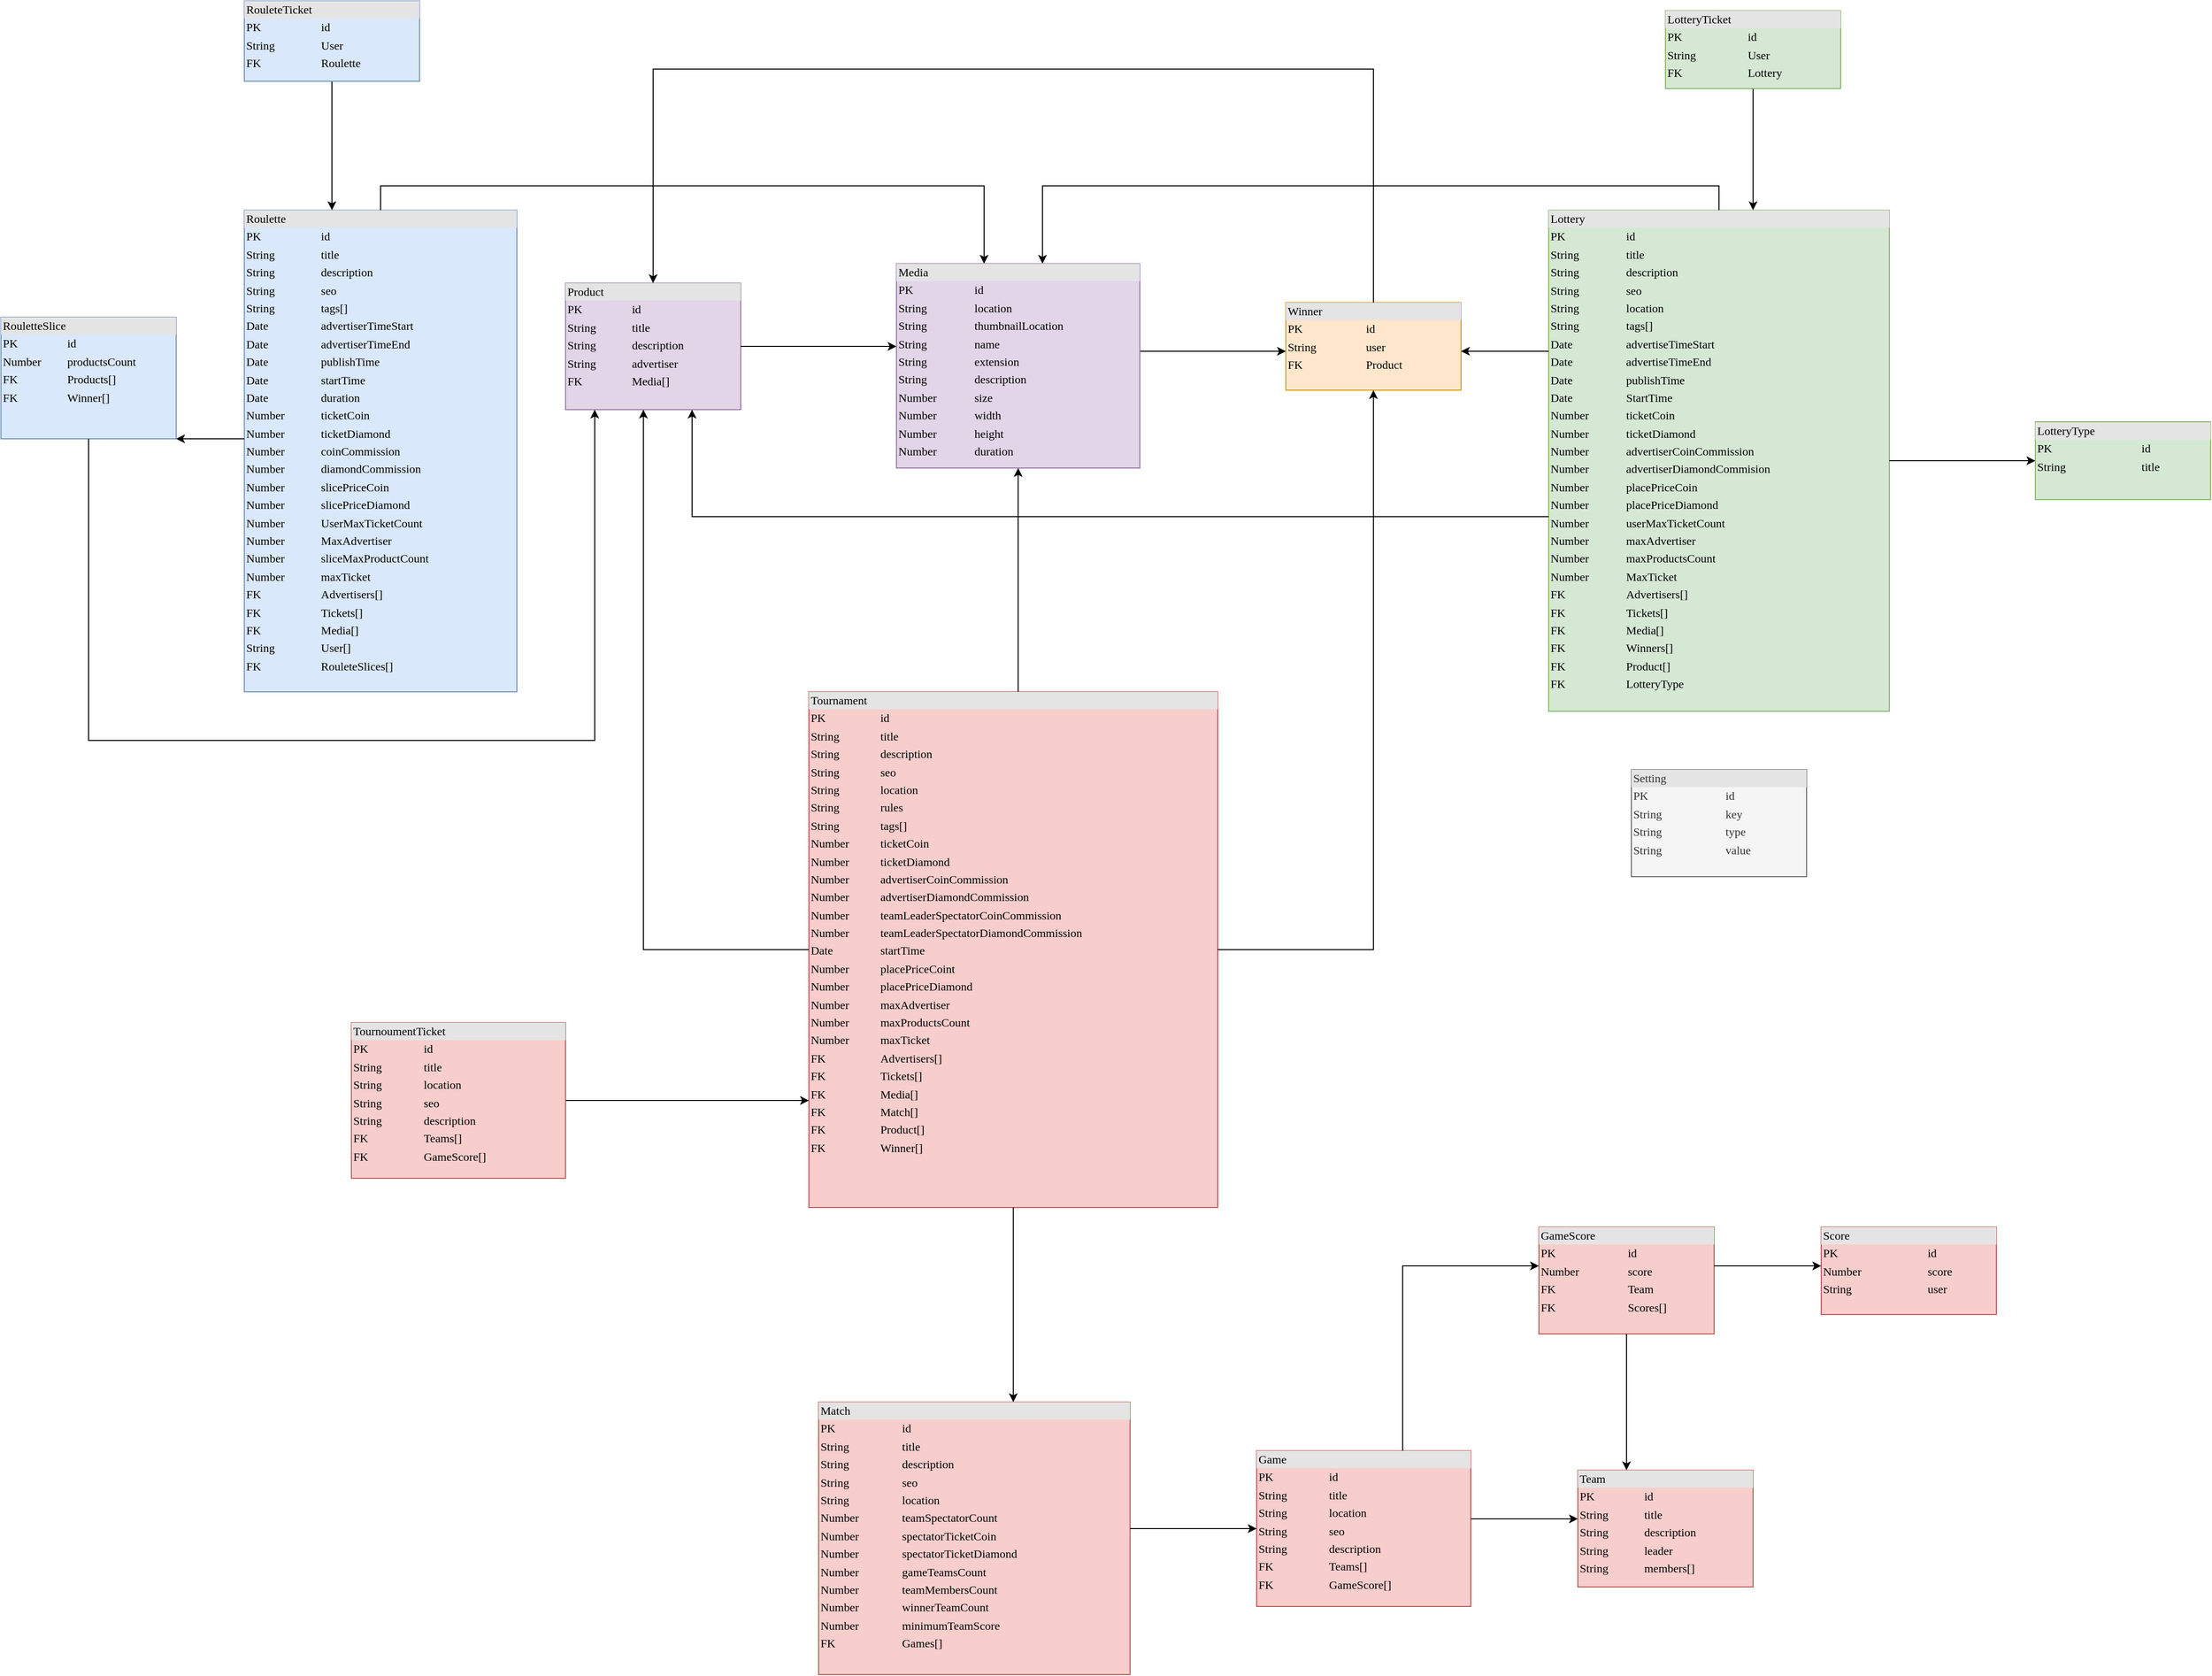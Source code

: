 <mxfile version="20.2.6" type="github">
  <diagram name="Page-1" id="2ca16b54-16f6-2749-3443-fa8db7711227">
    <mxGraphModel dx="2039" dy="2116" grid="1" gridSize="10" guides="1" tooltips="1" connect="1" arrows="1" fold="1" page="1" pageScale="1" pageWidth="1100" pageHeight="850" background="#ffffff" math="0" shadow="0">
      <root>
        <mxCell id="0" />
        <mxCell id="1" parent="0" />
        <mxCell id="2ed32ef02a7f4228-1" value="&lt;div style=&quot;box-sizing:border-box;width:100%;background:#e4e4e4;padding:2px;&quot;&gt;Roulette&lt;/div&gt;&lt;table style=&quot;width:100%;font-size:1em;&quot; cellpadding=&quot;2&quot; cellspacing=&quot;0&quot;&gt;&lt;tbody&gt;&lt;tr&gt;&lt;td&gt;PK&lt;/td&gt;&lt;td&gt;id&lt;/td&gt;&lt;/tr&gt;&lt;tr&gt;&lt;td&gt;String&lt;/td&gt;&lt;td&gt;title&lt;/td&gt;&lt;/tr&gt;&lt;tr&gt;&lt;td&gt;String&lt;/td&gt;&lt;td&gt;description&lt;/td&gt;&lt;/tr&gt;&lt;tr&gt;&lt;td&gt;String&lt;/td&gt;&lt;td&gt;seo&lt;/td&gt;&lt;/tr&gt;&lt;tr&gt;&lt;td&gt;String&lt;/td&gt;&lt;td&gt;tags[]&lt;/td&gt;&lt;/tr&gt;&lt;tr&gt;&lt;td&gt;Date&lt;/td&gt;&lt;td&gt;advertiserTimeStart&lt;/td&gt;&lt;/tr&gt;&lt;tr&gt;&lt;td&gt;Date&lt;/td&gt;&lt;td&gt;advertiserTimeEnd&lt;/td&gt;&lt;/tr&gt;&lt;tr&gt;&lt;td&gt;Date&lt;/td&gt;&lt;td&gt;publishTime&lt;/td&gt;&lt;/tr&gt;&lt;tr&gt;&lt;td&gt;Date&lt;/td&gt;&lt;td&gt;startTime&lt;/td&gt;&lt;/tr&gt;&lt;tr&gt;&lt;td&gt;Date&lt;/td&gt;&lt;td&gt;duration&lt;/td&gt;&lt;/tr&gt;&lt;tr&gt;&lt;td&gt;Number&lt;/td&gt;&lt;td&gt;ticketCoin&lt;/td&gt;&lt;/tr&gt;&lt;tr&gt;&lt;td&gt;Number&lt;/td&gt;&lt;td&gt;ticketDiamond&lt;/td&gt;&lt;/tr&gt;&lt;tr&gt;&lt;td&gt;Number&lt;/td&gt;&lt;td&gt;coinCommission&lt;/td&gt;&lt;/tr&gt;&lt;tr&gt;&lt;td&gt;Number&lt;/td&gt;&lt;td&gt;diamondCommission&lt;/td&gt;&lt;/tr&gt;&lt;tr&gt;&lt;td&gt;Number&lt;/td&gt;&lt;td&gt;slicePriceCoin&lt;/td&gt;&lt;/tr&gt;&lt;tr&gt;&lt;td&gt;Number&lt;/td&gt;&lt;td&gt;slicePriceDiamond&lt;/td&gt;&lt;/tr&gt;&lt;tr&gt;&lt;td&gt;Number&lt;/td&gt;&lt;td&gt;UserMaxTicketCount&lt;/td&gt;&lt;/tr&gt;&lt;tr&gt;&lt;td&gt;Number&lt;/td&gt;&lt;td&gt;MaxAdvertiser&lt;/td&gt;&lt;/tr&gt;&lt;tr&gt;&lt;td&gt;Number&lt;/td&gt;&lt;td&gt;sliceMaxProductCount&lt;/td&gt;&lt;/tr&gt;&lt;tr&gt;&lt;td&gt;Number&lt;/td&gt;&lt;td&gt;maxTicket&lt;/td&gt;&lt;/tr&gt;&lt;tr&gt;&lt;td&gt;FK&lt;/td&gt;&lt;td&gt;Advertisers[]&lt;/td&gt;&lt;/tr&gt;&lt;tr&gt;&lt;td&gt;FK&lt;/td&gt;&lt;td&gt;Tickets[]&lt;/td&gt;&lt;/tr&gt;&lt;tr&gt;&lt;td&gt;FK&lt;/td&gt;&lt;td&gt;Media[]&lt;/td&gt;&lt;/tr&gt;&lt;tr&gt;&lt;td&gt;String&lt;/td&gt;&lt;td&gt;User[]&lt;/td&gt;&lt;/tr&gt;&lt;tr&gt;&lt;td&gt;FK&lt;/td&gt;&lt;td&gt;RouleteSlices[]&lt;/td&gt;&lt;/tr&gt;&lt;/tbody&gt;&lt;/table&gt;" style="verticalAlign=top;align=left;overflow=fill;html=1;rounded=0;shadow=0;comic=0;labelBackgroundColor=none;strokeWidth=1;fontFamily=Verdana;fontSize=12;fillColor=#dae8fc;strokeColor=#6c8ebf;" parent="1" vertex="1">
          <mxGeometry x="-590" y="-765" width="280" height="495" as="geometry" />
        </mxCell>
        <mxCell id="2ed32ef02a7f4228-3" value="&lt;div style=&quot;box-sizing: border-box ; width: 100% ; background: #e4e4e4 ; padding: 2px&quot;&gt;Match&amp;nbsp;&lt;/div&gt;&lt;table style=&quot;width: 100% ; font-size: 1em&quot; cellpadding=&quot;2&quot; cellspacing=&quot;0&quot;&gt;&lt;tbody&gt;&lt;tr&gt;&lt;td&gt;PK&lt;/td&gt;&lt;td&gt;id&lt;/td&gt;&lt;/tr&gt;&lt;tr&gt;&lt;td&gt;String&lt;/td&gt;&lt;td&gt;title&lt;/td&gt;&lt;/tr&gt;&lt;tr&gt;&lt;td&gt;String&lt;/td&gt;&lt;td&gt;description&lt;/td&gt;&lt;/tr&gt;&lt;tr&gt;&lt;td&gt;String&lt;/td&gt;&lt;td&gt;seo&lt;/td&gt;&lt;/tr&gt;&lt;tr&gt;&lt;td&gt;String&lt;/td&gt;&lt;td&gt;location&lt;/td&gt;&lt;/tr&gt;&lt;tr&gt;&lt;td&gt;Number&lt;/td&gt;&lt;td&gt;teamSpectatorCount&lt;/td&gt;&lt;/tr&gt;&lt;tr&gt;&lt;td&gt;Number&lt;/td&gt;&lt;td&gt;spectatorTicketCoin&lt;/td&gt;&lt;/tr&gt;&lt;tr&gt;&lt;td&gt;Number&lt;/td&gt;&lt;td&gt;spectatorTicketDiamond&lt;/td&gt;&lt;/tr&gt;&lt;tr&gt;&lt;td&gt;Number&lt;/td&gt;&lt;td&gt;gameTeamsCount&lt;/td&gt;&lt;/tr&gt;&lt;tr&gt;&lt;td&gt;Number&lt;/td&gt;&lt;td&gt;teamMembersCount&lt;/td&gt;&lt;/tr&gt;&lt;tr&gt;&lt;td&gt;Number&lt;/td&gt;&lt;td&gt;winnerTeamCount&lt;/td&gt;&lt;/tr&gt;&lt;tr&gt;&lt;td&gt;Number&lt;/td&gt;&lt;td&gt;minimumTeamScore&lt;/td&gt;&lt;/tr&gt;&lt;tr&gt;&lt;td&gt;FK&lt;/td&gt;&lt;td&gt;Games[]&lt;br&gt;&lt;/td&gt;&lt;/tr&gt;&lt;/tbody&gt;&lt;/table&gt;" style="verticalAlign=top;align=left;overflow=fill;html=1;rounded=0;shadow=0;comic=0;labelBackgroundColor=none;strokeWidth=1;fontFamily=Verdana;fontSize=12;fillColor=#f8cecc;strokeColor=#b85450;" parent="1" vertex="1">
          <mxGeometry y="460" width="320" height="280" as="geometry" />
        </mxCell>
        <mxCell id="2ed32ef02a7f4228-4" value="&lt;div style=&quot;box-sizing: border-box ; width: 100% ; background: #e4e4e4 ; padding: 2px&quot;&gt;Tournament&lt;/div&gt;&lt;table style=&quot;width: 100% ; font-size: 1em&quot; cellpadding=&quot;2&quot; cellspacing=&quot;0&quot;&gt;&lt;tbody&gt;&lt;tr&gt;&lt;td&gt;PK&lt;/td&gt;&lt;td&gt;id&lt;/td&gt;&lt;/tr&gt;&lt;tr&gt;&lt;td&gt;String&lt;/td&gt;&lt;td&gt;title&lt;/td&gt;&lt;/tr&gt;&lt;tr&gt;&lt;td&gt;String&lt;/td&gt;&lt;td&gt;description&lt;/td&gt;&lt;/tr&gt;&lt;tr&gt;&lt;td&gt;String&lt;/td&gt;&lt;td&gt;seo&lt;/td&gt;&lt;/tr&gt;&lt;tr&gt;&lt;td&gt;String&lt;/td&gt;&lt;td&gt;location&lt;/td&gt;&lt;/tr&gt;&lt;tr&gt;&lt;td&gt;String&lt;/td&gt;&lt;td&gt;rules&lt;/td&gt;&lt;/tr&gt;&lt;tr&gt;&lt;td&gt;String&lt;/td&gt;&lt;td&gt;tags[]&lt;/td&gt;&lt;/tr&gt;&lt;tr&gt;&lt;td&gt;Number&lt;/td&gt;&lt;td&gt;ticketCoin&lt;/td&gt;&lt;/tr&gt;&lt;tr&gt;&lt;td&gt;Number&lt;/td&gt;&lt;td&gt;ticketDiamond&lt;/td&gt;&lt;/tr&gt;&lt;tr&gt;&lt;td&gt;Number&lt;/td&gt;&lt;td&gt;advertiserCoinCommission&lt;/td&gt;&lt;/tr&gt;&lt;tr&gt;&lt;td&gt;Number&lt;/td&gt;&lt;td&gt;advertiserDiamondCommission&lt;/td&gt;&lt;/tr&gt;&lt;tr&gt;&lt;td&gt;Number&lt;/td&gt;&lt;td&gt;teamLeaderSpectatorCoinCommission&lt;/td&gt;&lt;/tr&gt;&lt;tr&gt;&lt;td&gt;Number&lt;/td&gt;&lt;td&gt;teamLeaderSpectatorDiamondCommission&lt;/td&gt;&lt;/tr&gt;&lt;tr&gt;&lt;td&gt;Date&lt;/td&gt;&lt;td&gt;startTime&lt;/td&gt;&lt;/tr&gt;&lt;tr&gt;&lt;td&gt;Number&lt;/td&gt;&lt;td&gt;placePriceCoint&lt;/td&gt;&lt;/tr&gt;&lt;tr&gt;&lt;td&gt;Number&lt;/td&gt;&lt;td&gt;placePriceDiamond&lt;/td&gt;&lt;/tr&gt;&lt;tr&gt;&lt;td&gt;Number&lt;/td&gt;&lt;td&gt;maxAdvertiser&lt;/td&gt;&lt;/tr&gt;&lt;tr&gt;&lt;td&gt;Number&lt;/td&gt;&lt;td&gt;maxProductsCount&lt;/td&gt;&lt;/tr&gt;&lt;tr&gt;&lt;td&gt;Number&lt;/td&gt;&lt;td&gt;maxTicket&lt;/td&gt;&lt;/tr&gt;&lt;tr&gt;&lt;td&gt;FK&lt;/td&gt;&lt;td&gt;Advertisers[]&lt;/td&gt;&lt;/tr&gt;&lt;tr&gt;&lt;td&gt;FK&lt;/td&gt;&lt;td&gt;Tickets[]&lt;/td&gt;&lt;/tr&gt;&lt;tr&gt;&lt;td&gt;FK&lt;/td&gt;&lt;td&gt;Media[]&lt;/td&gt;&lt;/tr&gt;&lt;tr&gt;&lt;td&gt;FK&lt;/td&gt;&lt;td&gt;Match[]&lt;/td&gt;&lt;/tr&gt;&lt;tr&gt;&lt;td&gt;FK&lt;/td&gt;&lt;td&gt;Product[]&lt;/td&gt;&lt;/tr&gt;&lt;tr&gt;&lt;td&gt;FK&lt;/td&gt;&lt;td&gt;Winner[]&lt;/td&gt;&lt;/tr&gt;&lt;tr&gt;&lt;td&gt;&lt;br&gt;&lt;/td&gt;&lt;td&gt;&lt;br&gt;&lt;/td&gt;&lt;/tr&gt;&lt;tr&gt;&lt;td&gt;&lt;br&gt;&lt;/td&gt;&lt;td&gt;&lt;br&gt;&lt;/td&gt;&lt;/tr&gt;&lt;/tbody&gt;&lt;/table&gt;" style="verticalAlign=top;align=left;overflow=fill;html=1;rounded=0;shadow=0;comic=0;labelBackgroundColor=none;strokeWidth=1;fontFamily=Verdana;fontSize=12;fillColor=#f8cecc;strokeColor=#b85450;" parent="1" vertex="1">
          <mxGeometry x="-10" y="-270" width="420" height="530" as="geometry" />
        </mxCell>
        <mxCell id="2ed32ef02a7f4228-5" value="&lt;div style=&quot;box-sizing:border-box;width:100%;background:#e4e4e4;padding:2px;&quot;&gt;RouletteSlice&lt;/div&gt;&lt;table style=&quot;width:100%;font-size:1em;&quot; cellpadding=&quot;2&quot; cellspacing=&quot;0&quot;&gt;&lt;tbody&gt;&lt;tr&gt;&lt;td&gt;PK&lt;/td&gt;&lt;td&gt;id&lt;/td&gt;&lt;/tr&gt;&lt;tr&gt;&lt;td&gt;Number&lt;/td&gt;&lt;td&gt;productsCount&lt;/td&gt;&lt;/tr&gt;&lt;tr&gt;&lt;td&gt;FK&lt;/td&gt;&lt;td&gt;Products[]&lt;/td&gt;&lt;/tr&gt;&lt;tr&gt;&lt;td&gt;FK&lt;/td&gt;&lt;td&gt;Winner[]&lt;/td&gt;&lt;/tr&gt;&lt;/tbody&gt;&lt;/table&gt;" style="verticalAlign=top;align=left;overflow=fill;html=1;rounded=0;shadow=0;comic=0;labelBackgroundColor=none;strokeWidth=1;fontFamily=Verdana;fontSize=12;fillColor=#dae8fc;strokeColor=#6c8ebf;" parent="1" vertex="1">
          <mxGeometry x="-840" y="-655" width="180" height="125" as="geometry" />
        </mxCell>
        <mxCell id="2ed32ef02a7f4228-6" value="&lt;div style=&quot;box-sizing: border-box ; width: 100% ; background: #e4e4e4 ; padding: 2px&quot;&gt;GameScore&lt;/div&gt;&lt;table style=&quot;width: 100% ; font-size: 1em&quot; cellpadding=&quot;2&quot; cellspacing=&quot;0&quot;&gt;&lt;tbody&gt;&lt;tr&gt;&lt;td&gt;PK&lt;/td&gt;&lt;td&gt;id&lt;/td&gt;&lt;/tr&gt;&lt;tr&gt;&lt;td&gt;Number&lt;/td&gt;&lt;td&gt;score&lt;/td&gt;&lt;/tr&gt;&lt;tr&gt;&lt;td&gt;FK&lt;/td&gt;&lt;td&gt;Team&lt;/td&gt;&lt;/tr&gt;&lt;tr&gt;&lt;td&gt;FK&lt;/td&gt;&lt;td&gt;Scores[]&lt;/td&gt;&lt;/tr&gt;&lt;/tbody&gt;&lt;/table&gt;" style="verticalAlign=top;align=left;overflow=fill;html=1;rounded=0;shadow=0;comic=0;labelBackgroundColor=none;strokeWidth=1;fontFamily=Verdana;fontSize=12;fillColor=#f8cecc;strokeColor=#b85450;" parent="1" vertex="1">
          <mxGeometry x="740" y="280" width="180" height="110" as="geometry" />
        </mxCell>
        <mxCell id="2ed32ef02a7f4228-7" value="&lt;div style=&quot;box-sizing: border-box ; width: 100% ; background: #e4e4e4 ; padding: 2px&quot;&gt;Setting&lt;/div&gt;&lt;table style=&quot;width: 100% ; font-size: 1em&quot; cellpadding=&quot;2&quot; cellspacing=&quot;0&quot;&gt;&lt;tbody&gt;&lt;tr&gt;&lt;td&gt;PK&lt;/td&gt;&lt;td&gt;id&lt;/td&gt;&lt;/tr&gt;&lt;tr&gt;&lt;td&gt;String&lt;/td&gt;&lt;td&gt;key&lt;/td&gt;&lt;/tr&gt;&lt;tr&gt;&lt;td&gt;String&lt;/td&gt;&lt;td&gt;type&lt;/td&gt;&lt;/tr&gt;&lt;tr&gt;&lt;td&gt;String&lt;/td&gt;&lt;td&gt;value&lt;/td&gt;&lt;/tr&gt;&lt;tr&gt;&lt;td&gt;&lt;br&gt;&lt;/td&gt;&lt;td&gt;&lt;br&gt;&lt;/td&gt;&lt;/tr&gt;&lt;/tbody&gt;&lt;/table&gt;" style="verticalAlign=top;align=left;overflow=fill;html=1;rounded=0;shadow=0;comic=0;labelBackgroundColor=none;strokeWidth=1;fontFamily=Verdana;fontSize=12;fillColor=#f5f5f5;strokeColor=#666666;fontColor=#333333;" parent="1" vertex="1">
          <mxGeometry x="835" y="-190" width="180" height="110" as="geometry" />
        </mxCell>
        <mxCell id="2ed32ef02a7f4228-8" value="&lt;div style=&quot;box-sizing: border-box ; width: 100% ; background: #e4e4e4 ; padding: 2px&quot;&gt;Team&lt;/div&gt;&lt;table style=&quot;width: 100% ; font-size: 1em&quot; cellpadding=&quot;2&quot; cellspacing=&quot;0&quot;&gt;&lt;tbody&gt;&lt;tr&gt;&lt;td&gt;PK&lt;/td&gt;&lt;td&gt;id&lt;/td&gt;&lt;/tr&gt;&lt;tr&gt;&lt;td&gt;String&lt;/td&gt;&lt;td&gt;title&lt;/td&gt;&lt;/tr&gt;&lt;tr&gt;&lt;td&gt;String&lt;/td&gt;&lt;td&gt;description&lt;/td&gt;&lt;/tr&gt;&lt;tr&gt;&lt;td&gt;String&lt;/td&gt;&lt;td&gt;leader&lt;/td&gt;&lt;/tr&gt;&lt;tr&gt;&lt;td&gt;String&lt;/td&gt;&lt;td&gt;members[]&lt;/td&gt;&lt;/tr&gt;&lt;/tbody&gt;&lt;/table&gt;" style="verticalAlign=top;align=left;overflow=fill;html=1;rounded=0;shadow=0;comic=0;labelBackgroundColor=none;strokeWidth=1;fontFamily=Verdana;fontSize=12;fillColor=#f8cecc;strokeColor=#b85450;" parent="1" vertex="1">
          <mxGeometry x="780" y="530" width="180" height="120" as="geometry" />
        </mxCell>
        <mxCell id="2ed32ef02a7f4228-9" value="&lt;div style=&quot;box-sizing:border-box;width:100%;background:#e4e4e4;padding:2px;&quot;&gt;Winner&lt;/div&gt;&lt;table style=&quot;width:100%;font-size:1em;&quot; cellpadding=&quot;2&quot; cellspacing=&quot;0&quot;&gt;&lt;tbody&gt;&lt;tr&gt;&lt;td&gt;PK&lt;/td&gt;&lt;td&gt;id&lt;/td&gt;&lt;/tr&gt;&lt;tr&gt;&lt;td&gt;String&lt;/td&gt;&lt;td&gt;user&lt;/td&gt;&lt;/tr&gt;&lt;tr&gt;&lt;td&gt;FK&lt;/td&gt;&lt;td&gt;Product&lt;/td&gt;&lt;/tr&gt;&lt;/tbody&gt;&lt;/table&gt;" style="verticalAlign=top;align=left;overflow=fill;html=1;rounded=0;shadow=0;comic=0;labelBackgroundColor=none;strokeWidth=1;fontFamily=Verdana;fontSize=12;fillColor=#ffe6cc;strokeColor=#d79b00;" parent="1" vertex="1">
          <mxGeometry x="480" y="-670" width="180" height="90" as="geometry" />
        </mxCell>
        <mxCell id="2ed32ef02a7f4228-10" value="&lt;div style=&quot;box-sizing: border-box ; width: 100% ; background: #e4e4e4 ; padding: 2px&quot;&gt;Product&lt;/div&gt;&lt;table style=&quot;width: 100% ; font-size: 1em&quot; cellpadding=&quot;2&quot; cellspacing=&quot;0&quot;&gt;&lt;tbody&gt;&lt;tr&gt;&lt;td&gt;PK&lt;/td&gt;&lt;td&gt;id&lt;/td&gt;&lt;/tr&gt;&lt;tr&gt;&lt;td&gt;String&lt;/td&gt;&lt;td&gt;title&lt;/td&gt;&lt;/tr&gt;&lt;tr&gt;&lt;td&gt;String&lt;/td&gt;&lt;td&gt;description&lt;/td&gt;&lt;/tr&gt;&lt;tr&gt;&lt;td&gt;String&lt;/td&gt;&lt;td&gt;advertiser&lt;/td&gt;&lt;/tr&gt;&lt;tr&gt;&lt;td&gt;FK&lt;/td&gt;&lt;td&gt;Media[]&lt;br&gt;&lt;/td&gt;&lt;/tr&gt;&lt;tr&gt;&lt;td&gt;&lt;br&gt;&lt;/td&gt;&lt;td&gt;&lt;br&gt;&lt;/td&gt;&lt;/tr&gt;&lt;/tbody&gt;&lt;/table&gt;" style="verticalAlign=top;align=left;overflow=fill;html=1;rounded=0;shadow=0;comic=0;labelBackgroundColor=none;strokeWidth=1;fontFamily=Verdana;fontSize=12;fillColor=#e1d5e7;strokeColor=#9673a6;" parent="1" vertex="1">
          <mxGeometry x="-260" y="-690" width="180" height="130" as="geometry" />
        </mxCell>
        <mxCell id="2ed32ef02a7f4228-11" value="&lt;div style=&quot;box-sizing:border-box;width:100%;background:#e4e4e4;padding:2px;&quot;&gt;Lottery&lt;/div&gt;&lt;table style=&quot;width:100%;font-size:1em;&quot; cellpadding=&quot;2&quot; cellspacing=&quot;0&quot;&gt;&lt;tbody&gt;&lt;tr&gt;&lt;td&gt;PK&lt;/td&gt;&lt;td&gt;id&lt;/td&gt;&lt;/tr&gt;&lt;tr&gt;&lt;td&gt;String&lt;/td&gt;&lt;td&gt;title&lt;/td&gt;&lt;/tr&gt;&lt;tr&gt;&lt;td&gt;String&lt;/td&gt;&lt;td&gt;description&lt;/td&gt;&lt;/tr&gt;&lt;tr&gt;&lt;td&gt;String&lt;/td&gt;&lt;td&gt;seo&lt;/td&gt;&lt;/tr&gt;&lt;tr&gt;&lt;td&gt;String&lt;/td&gt;&lt;td&gt;location&lt;br&gt;&lt;/td&gt;&lt;/tr&gt;&lt;tr&gt;&lt;td&gt;String&lt;/td&gt;&lt;td&gt;tags[]&lt;/td&gt;&lt;/tr&gt;&lt;tr&gt;&lt;td&gt;Date&lt;/td&gt;&lt;td&gt;advertiseTimeStart&lt;/td&gt;&lt;/tr&gt;&lt;tr&gt;&lt;td&gt;Date&lt;/td&gt;&lt;td&gt;advertiseTimeEnd&lt;/td&gt;&lt;/tr&gt;&lt;tr&gt;&lt;td&gt;Date&lt;/td&gt;&lt;td&gt;publishTime&lt;/td&gt;&lt;/tr&gt;&lt;tr&gt;&lt;td&gt;Date&lt;/td&gt;&lt;td&gt;StartTime&lt;/td&gt;&lt;/tr&gt;&lt;tr&gt;&lt;td&gt;Number&lt;/td&gt;&lt;td&gt;ticketCoin&lt;/td&gt;&lt;/tr&gt;&lt;tr&gt;&lt;td&gt;Number&lt;/td&gt;&lt;td&gt;ticketDiamond&lt;/td&gt;&lt;/tr&gt;&lt;tr&gt;&lt;td&gt;Number&lt;/td&gt;&lt;td&gt;advertiserCoinCommission&lt;/td&gt;&lt;/tr&gt;&lt;tr&gt;&lt;td&gt;Number&lt;/td&gt;&lt;td&gt;advertiserDiamondCommision&lt;/td&gt;&lt;/tr&gt;&lt;tr&gt;&lt;td&gt;Number&lt;/td&gt;&lt;td&gt;placePriceCoin&lt;/td&gt;&lt;/tr&gt;&lt;tr&gt;&lt;td&gt;Number&lt;/td&gt;&lt;td&gt;placePriceDiamond&lt;/td&gt;&lt;/tr&gt;&lt;tr&gt;&lt;td&gt;Number&lt;/td&gt;&lt;td&gt;userMaxTicketCount&lt;/td&gt;&lt;/tr&gt;&lt;tr&gt;&lt;td&gt;Number&lt;/td&gt;&lt;td&gt;maxAdvertiser&lt;/td&gt;&lt;/tr&gt;&lt;tr&gt;&lt;td&gt;Number&lt;/td&gt;&lt;td&gt;maxProductsCount&lt;/td&gt;&lt;/tr&gt;&lt;tr&gt;&lt;td&gt;Number&lt;/td&gt;&lt;td&gt;MaxTicket&lt;/td&gt;&lt;/tr&gt;&lt;tr&gt;&lt;td&gt;FK&lt;/td&gt;&lt;td&gt;Advertisers[]&lt;/td&gt;&lt;/tr&gt;&lt;tr&gt;&lt;td&gt;FK&lt;/td&gt;&lt;td&gt;Tickets[]&lt;/td&gt;&lt;/tr&gt;&lt;tr&gt;&lt;td&gt;FK&lt;/td&gt;&lt;td&gt;Media[]&lt;br&gt;&lt;/td&gt;&lt;/tr&gt;&lt;tr&gt;&lt;td&gt;FK&lt;/td&gt;&lt;td&gt;Winners[]&lt;/td&gt;&lt;/tr&gt;&lt;tr&gt;&lt;td&gt;FK&lt;/td&gt;&lt;td&gt;Product[]&lt;/td&gt;&lt;/tr&gt;&lt;tr&gt;&lt;td&gt;FK&lt;/td&gt;&lt;td&gt;LotteryType&lt;/td&gt;&lt;/tr&gt;&lt;/tbody&gt;&lt;/table&gt;" style="verticalAlign=top;align=left;overflow=fill;html=1;rounded=0;shadow=0;comic=0;labelBackgroundColor=none;strokeWidth=1;fontFamily=Verdana;fontSize=12;fillColor=#d5e8d4;strokeColor=#82b366;" parent="1" vertex="1">
          <mxGeometry x="750" y="-765" width="350" height="515" as="geometry" />
        </mxCell>
        <mxCell id="2ed32ef02a7f4228-12" value="&lt;div style=&quot;box-sizing: border-box ; width: 100% ; background: #e4e4e4 ; padding: 2px&quot;&gt;Game&lt;/div&gt;&lt;table style=&quot;width: 100% ; font-size: 1em&quot; cellpadding=&quot;2&quot; cellspacing=&quot;0&quot;&gt;&lt;tbody&gt;&lt;tr&gt;&lt;td&gt;PK&lt;/td&gt;&lt;td&gt;id&lt;/td&gt;&lt;/tr&gt;&lt;tr&gt;&lt;td&gt;String&lt;/td&gt;&lt;td&gt;title&lt;/td&gt;&lt;/tr&gt;&lt;tr&gt;&lt;td&gt;String&lt;/td&gt;&lt;td&gt;location&lt;/td&gt;&lt;/tr&gt;&lt;tr&gt;&lt;td&gt;String&lt;/td&gt;&lt;td&gt;seo&lt;/td&gt;&lt;/tr&gt;&lt;tr&gt;&lt;td&gt;String&lt;/td&gt;&lt;td&gt;description&lt;/td&gt;&lt;/tr&gt;&lt;tr&gt;&lt;td&gt;FK&lt;/td&gt;&lt;td&gt;Teams[]&lt;/td&gt;&lt;/tr&gt;&lt;tr&gt;&lt;td&gt;FK&lt;/td&gt;&lt;td&gt;GameScore[]&lt;/td&gt;&lt;/tr&gt;&lt;/tbody&gt;&lt;/table&gt;" style="verticalAlign=top;align=left;overflow=fill;html=1;rounded=0;shadow=0;comic=0;labelBackgroundColor=none;strokeWidth=1;fontFamily=Verdana;fontSize=12;fillColor=#f8cecc;strokeColor=#b85450;" parent="1" vertex="1">
          <mxGeometry x="450" y="510" width="220" height="160" as="geometry" />
        </mxCell>
        <mxCell id="84deWVIMCD_pqKPNbQMR-1" value="&lt;div style=&quot;box-sizing:border-box;width:100%;background:#e4e4e4;padding:2px;&quot;&gt;Score&lt;/div&gt;&lt;table style=&quot;width:100%;font-size:1em;&quot; cellpadding=&quot;2&quot; cellspacing=&quot;0&quot;&gt;&lt;tbody&gt;&lt;tr&gt;&lt;td&gt;PK&lt;/td&gt;&lt;td&gt;id&lt;/td&gt;&lt;/tr&gt;&lt;tr&gt;&lt;td&gt;Number&lt;/td&gt;&lt;td&gt;score&lt;/td&gt;&lt;/tr&gt;&lt;tr&gt;&lt;td&gt;String&lt;/td&gt;&lt;td&gt;user&lt;/td&gt;&lt;/tr&gt;&lt;/tbody&gt;&lt;/table&gt;" style="verticalAlign=top;align=left;overflow=fill;html=1;rounded=0;shadow=0;comic=0;labelBackgroundColor=none;strokeWidth=1;fontFamily=Verdana;fontSize=12;fillColor=#f8cecc;strokeColor=#b85450;" vertex="1" parent="1">
          <mxGeometry x="1030" y="280" width="180" height="90" as="geometry" />
        </mxCell>
        <mxCell id="84deWVIMCD_pqKPNbQMR-3" value="" style="edgeStyle=elbowEdgeStyle;elbow=horizontal;endArrow=classic;html=1;rounded=0;" edge="1" parent="1" source="2ed32ef02a7f4228-1" target="2ed32ef02a7f4228-2">
          <mxGeometry width="50" height="50" relative="1" as="geometry">
            <mxPoint x="570" y="300" as="sourcePoint" />
            <mxPoint x="620" y="250" as="targetPoint" />
            <Array as="points">
              <mxPoint x="170" y="-790" />
              <mxPoint x="140" y="-790" />
              <mxPoint x="180" y="-790" />
              <mxPoint x="150" y="-780" />
              <mxPoint x="-200" y="-790" />
            </Array>
          </mxGeometry>
        </mxCell>
        <mxCell id="84deWVIMCD_pqKPNbQMR-4" value="" style="edgeStyle=elbowEdgeStyle;elbow=horizontal;endArrow=classic;html=1;rounded=0;" edge="1" parent="1" source="2ed32ef02a7f4228-4" target="2ed32ef02a7f4228-2">
          <mxGeometry width="50" height="50" relative="1" as="geometry">
            <mxPoint x="520" y="490" as="sourcePoint" />
            <mxPoint x="570" y="440" as="targetPoint" />
            <Array as="points" />
          </mxGeometry>
        </mxCell>
        <mxCell id="84deWVIMCD_pqKPNbQMR-5" value="" style="edgeStyle=elbowEdgeStyle;elbow=horizontal;endArrow=classic;html=1;rounded=0;" edge="1" parent="1" source="2ed32ef02a7f4228-10" target="2ed32ef02a7f4228-2">
          <mxGeometry width="50" height="50" relative="1" as="geometry">
            <mxPoint x="520" y="620" as="sourcePoint" />
            <mxPoint x="570" y="570" as="targetPoint" />
            <Array as="points">
              <mxPoint x="20" y="-625" />
              <mxPoint x="260" y="-80" />
            </Array>
          </mxGeometry>
        </mxCell>
        <mxCell id="84deWVIMCD_pqKPNbQMR-6" value="" style="edgeStyle=elbowEdgeStyle;elbow=horizontal;endArrow=classic;html=1;rounded=0;" edge="1" parent="1" source="2ed32ef02a7f4228-11" target="2ed32ef02a7f4228-2">
          <mxGeometry width="50" height="50" relative="1" as="geometry">
            <mxPoint x="520" y="500" as="sourcePoint" />
            <mxPoint x="570" y="450" as="targetPoint" />
            <Array as="points">
              <mxPoint x="230" y="-790" />
              <mxPoint x="460" y="-800" />
              <mxPoint x="540" y="-210" />
              <mxPoint x="560" y="380" />
            </Array>
          </mxGeometry>
        </mxCell>
        <mxCell id="84deWVIMCD_pqKPNbQMR-7" value="" style="edgeStyle=elbowEdgeStyle;elbow=horizontal;endArrow=classic;html=1;rounded=0;" edge="1" parent="1" source="2ed32ef02a7f4228-4" target="2ed32ef02a7f4228-10">
          <mxGeometry width="50" height="50" relative="1" as="geometry">
            <mxPoint x="135" y="600" as="sourcePoint" />
            <mxPoint x="185" y="550" as="targetPoint" />
            <Array as="points">
              <mxPoint x="-180" y="-410" />
              <mxPoint x="-200" y="-430" />
              <mxPoint x="-110" y="-40" />
            </Array>
          </mxGeometry>
        </mxCell>
        <mxCell id="84deWVIMCD_pqKPNbQMR-8" value="" style="edgeStyle=elbowEdgeStyle;elbow=horizontal;endArrow=classic;html=1;rounded=0;" edge="1" parent="1" source="2ed32ef02a7f4228-5" target="2ed32ef02a7f4228-10">
          <mxGeometry width="50" height="50" relative="1" as="geometry">
            <mxPoint x="520" y="480" as="sourcePoint" />
            <mxPoint x="570" y="430" as="targetPoint" />
            <Array as="points">
              <mxPoint x="-230" y="-220" />
              <mxPoint x="-610" y="-370" />
            </Array>
          </mxGeometry>
        </mxCell>
        <mxCell id="84deWVIMCD_pqKPNbQMR-9" value="" style="edgeStyle=elbowEdgeStyle;elbow=horizontal;endArrow=classic;html=1;rounded=0;" edge="1" parent="1" source="2ed32ef02a7f4228-9" target="2ed32ef02a7f4228-10">
          <mxGeometry width="50" height="50" relative="1" as="geometry">
            <mxPoint x="520" y="690" as="sourcePoint" />
            <mxPoint x="570" y="640" as="targetPoint" />
            <Array as="points">
              <mxPoint x="190" y="-910" />
            </Array>
          </mxGeometry>
        </mxCell>
        <mxCell id="84deWVIMCD_pqKPNbQMR-10" value="" style="edgeStyle=elbowEdgeStyle;elbow=horizontal;endArrow=classic;html=1;rounded=0;" edge="1" parent="1" source="2ed32ef02a7f4228-11" target="2ed32ef02a7f4228-10">
          <mxGeometry width="50" height="50" relative="1" as="geometry">
            <mxPoint x="520" y="620" as="sourcePoint" />
            <mxPoint x="570" y="570" as="targetPoint" />
            <Array as="points">
              <mxPoint x="-130" y="-450" />
              <mxPoint x="110" y="-340" />
            </Array>
          </mxGeometry>
        </mxCell>
        <mxCell id="84deWVIMCD_pqKPNbQMR-11" value="" style="edgeStyle=elbowEdgeStyle;elbow=horizontal;endArrow=classic;html=1;rounded=0;" edge="1" parent="1" source="2ed32ef02a7f4228-4" target="2ed32ef02a7f4228-9">
          <mxGeometry width="50" height="50" relative="1" as="geometry">
            <mxPoint x="170" y="710" as="sourcePoint" />
            <mxPoint x="570" y="580" as="targetPoint" />
            <Array as="points">
              <mxPoint x="570" y="-340" />
              <mxPoint x="600" y="-320" />
              <mxPoint x="920" y="300" />
            </Array>
          </mxGeometry>
        </mxCell>
        <mxCell id="84deWVIMCD_pqKPNbQMR-12" value="" style="edgeStyle=elbowEdgeStyle;elbow=horizontal;endArrow=classic;html=1;rounded=0;startArrow=none;" edge="1" parent="1" source="2ed32ef02a7f4228-2" target="2ed32ef02a7f4228-9">
          <mxGeometry width="50" height="50" relative="1" as="geometry">
            <mxPoint x="740" y="660" as="sourcePoint" />
            <mxPoint x="790" y="610" as="targetPoint" />
            <Array as="points">
              <mxPoint x="400" y="-620" />
              <mxPoint x="430" y="-630" />
            </Array>
          </mxGeometry>
        </mxCell>
        <mxCell id="84deWVIMCD_pqKPNbQMR-13" value="" style="edgeStyle=elbowEdgeStyle;elbow=horizontal;endArrow=classic;html=1;rounded=0;" edge="1" parent="1" source="2ed32ef02a7f4228-12" target="2ed32ef02a7f4228-8">
          <mxGeometry width="50" height="50" relative="1" as="geometry">
            <mxPoint x="620" y="1090" as="sourcePoint" />
            <mxPoint x="670" y="1040" as="targetPoint" />
            <Array as="points">
              <mxPoint x="750" y="580" />
              <mxPoint x="650" y="250" />
              <mxPoint x="810" y="350" />
              <mxPoint x="740" y="580" />
              <mxPoint x="670" y="1040" />
            </Array>
          </mxGeometry>
        </mxCell>
        <mxCell id="84deWVIMCD_pqKPNbQMR-14" value="" style="edgeStyle=elbowEdgeStyle;elbow=horizontal;endArrow=classic;html=1;rounded=0;" edge="1" parent="1" source="2ed32ef02a7f4228-3" target="2ed32ef02a7f4228-12">
          <mxGeometry width="50" height="50" relative="1" as="geometry">
            <mxPoint x="560" y="1130" as="sourcePoint" />
            <mxPoint x="610" y="1080" as="targetPoint" />
            <Array as="points">
              <mxPoint x="400" y="590" />
              <mxPoint x="380" y="250" />
              <mxPoint x="430" y="350" />
              <mxPoint x="320" y="590" />
              <mxPoint x="390" y="1040" />
              <mxPoint x="540" y="1190" />
            </Array>
          </mxGeometry>
        </mxCell>
        <mxCell id="84deWVIMCD_pqKPNbQMR-16" value="" style="edgeStyle=elbowEdgeStyle;elbow=horizontal;endArrow=classic;html=1;rounded=0;" edge="1" parent="1" source="2ed32ef02a7f4228-6" target="2ed32ef02a7f4228-8">
          <mxGeometry width="50" height="50" relative="1" as="geometry">
            <mxPoint x="520" y="880" as="sourcePoint" />
            <mxPoint x="570" y="830" as="targetPoint" />
            <Array as="points">
              <mxPoint x="880" y="360" />
              <mxPoint x="880" y="210" />
              <mxPoint x="970" y="250" />
            </Array>
          </mxGeometry>
        </mxCell>
        <mxCell id="84deWVIMCD_pqKPNbQMR-17" value="" style="edgeStyle=elbowEdgeStyle;elbow=horizontal;endArrow=classic;html=1;rounded=0;" edge="1" parent="1" source="2ed32ef02a7f4228-6" target="84deWVIMCD_pqKPNbQMR-1">
          <mxGeometry width="50" height="50" relative="1" as="geometry">
            <mxPoint x="520" y="930" as="sourcePoint" />
            <mxPoint x="570" y="880" as="targetPoint" />
            <Array as="points">
              <mxPoint x="980" y="320" />
            </Array>
          </mxGeometry>
        </mxCell>
        <mxCell id="84deWVIMCD_pqKPNbQMR-18" value="" style="edgeStyle=elbowEdgeStyle;elbow=horizontal;endArrow=classic;html=1;rounded=0;" edge="1" parent="1" source="2ed32ef02a7f4228-1" target="2ed32ef02a7f4228-5">
          <mxGeometry width="50" height="50" relative="1" as="geometry">
            <mxPoint x="-420" y="-590" as="sourcePoint" />
            <mxPoint x="-160" y="190" as="targetPoint" />
            <Array as="points">
              <mxPoint x="-540" y="-590" />
              <mxPoint x="-30" y="-90" />
            </Array>
          </mxGeometry>
        </mxCell>
        <mxCell id="84deWVIMCD_pqKPNbQMR-19" value="" style="edgeStyle=elbowEdgeStyle;elbow=horizontal;endArrow=classic;html=1;rounded=0;" edge="1" parent="1" source="2ed32ef02a7f4228-4" target="2ed32ef02a7f4228-3">
          <mxGeometry width="50" height="50" relative="1" as="geometry">
            <mxPoint x="470" y="930" as="sourcePoint" />
            <mxPoint x="520" y="880" as="targetPoint" />
            <Array as="points">
              <mxPoint x="190" y="170" />
              <mxPoint x="140" y="220" />
            </Array>
          </mxGeometry>
        </mxCell>
        <mxCell id="84deWVIMCD_pqKPNbQMR-20" value="" style="edgeStyle=elbowEdgeStyle;elbow=horizontal;endArrow=classic;html=1;rounded=0;" edge="1" parent="1" source="2ed32ef02a7f4228-12" target="2ed32ef02a7f4228-6">
          <mxGeometry width="50" height="50" relative="1" as="geometry">
            <mxPoint x="470" y="930" as="sourcePoint" />
            <mxPoint x="520" y="880" as="targetPoint" />
            <Array as="points">
              <mxPoint x="600" y="320" />
              <mxPoint x="590" y="150" />
              <mxPoint x="560" y="1170" />
            </Array>
          </mxGeometry>
        </mxCell>
        <mxCell id="84deWVIMCD_pqKPNbQMR-21" value="&lt;div style=&quot;box-sizing: border-box ; width: 100% ; background: #e4e4e4 ; padding: 2px&quot;&gt;LotteryType&lt;/div&gt;&lt;table style=&quot;width: 100% ; font-size: 1em&quot; cellpadding=&quot;2&quot; cellspacing=&quot;0&quot;&gt;&lt;tbody&gt;&lt;tr&gt;&lt;td&gt;PK&lt;/td&gt;&lt;td&gt;id&lt;/td&gt;&lt;/tr&gt;&lt;tr&gt;&lt;td&gt;String&lt;/td&gt;&lt;td&gt;title&lt;/td&gt;&lt;/tr&gt;&lt;/tbody&gt;&lt;/table&gt;" style="verticalAlign=top;align=left;overflow=fill;html=1;rounded=0;shadow=0;comic=0;labelBackgroundColor=none;strokeWidth=1;fontFamily=Verdana;fontSize=12;fillColor=#d5e8d4;strokeColor=#82b366;" vertex="1" parent="1">
          <mxGeometry x="1250" y="-547.5" width="180" height="80" as="geometry" />
        </mxCell>
        <mxCell id="84deWVIMCD_pqKPNbQMR-22" value="" style="edgeStyle=elbowEdgeStyle;elbow=horizontal;endArrow=classic;html=1;rounded=0;" edge="1" parent="1" source="2ed32ef02a7f4228-11" target="84deWVIMCD_pqKPNbQMR-21">
          <mxGeometry width="50" height="50" relative="1" as="geometry">
            <mxPoint x="590" y="70" as="sourcePoint" />
            <mxPoint x="640" y="20" as="targetPoint" />
          </mxGeometry>
        </mxCell>
        <mxCell id="2ed32ef02a7f4228-2" value="&lt;div style=&quot;box-sizing: border-box ; width: 100% ; background: #e4e4e4 ; padding: 2px&quot;&gt;Media&lt;/div&gt;&lt;table style=&quot;width: 100% ; font-size: 1em&quot; cellpadding=&quot;2&quot; cellspacing=&quot;0&quot;&gt;&lt;tbody&gt;&lt;tr&gt;&lt;td&gt;PK&lt;/td&gt;&lt;td&gt;id&lt;/td&gt;&lt;/tr&gt;&lt;tr&gt;&lt;td&gt;String&lt;/td&gt;&lt;td&gt;location&lt;/td&gt;&lt;/tr&gt;&lt;tr&gt;&lt;td&gt;String&lt;/td&gt;&lt;td&gt;thumbnailLocation&lt;/td&gt;&lt;/tr&gt;&lt;tr&gt;&lt;td&gt;String&lt;/td&gt;&lt;td&gt;name&lt;/td&gt;&lt;/tr&gt;&lt;tr&gt;&lt;td&gt;String&lt;/td&gt;&lt;td&gt;extension&lt;/td&gt;&lt;/tr&gt;&lt;tr&gt;&lt;td&gt;String&lt;/td&gt;&lt;td&gt;description&lt;/td&gt;&lt;/tr&gt;&lt;tr&gt;&lt;td&gt;Number&lt;/td&gt;&lt;td&gt;size&lt;/td&gt;&lt;/tr&gt;&lt;tr&gt;&lt;td&gt;Number&lt;/td&gt;&lt;td&gt;width&lt;/td&gt;&lt;/tr&gt;&lt;tr&gt;&lt;td&gt;Number&lt;/td&gt;&lt;td&gt;height&lt;/td&gt;&lt;/tr&gt;&lt;tr&gt;&lt;td&gt;Number&lt;/td&gt;&lt;td&gt;duration&lt;/td&gt;&lt;/tr&gt;&lt;/tbody&gt;&lt;/table&gt;" style="verticalAlign=top;align=left;overflow=fill;html=1;rounded=0;shadow=0;comic=0;labelBackgroundColor=none;strokeWidth=1;fontFamily=Verdana;fontSize=12;fillColor=#e1d5e7;strokeColor=#9673a6;" parent="1" vertex="1">
          <mxGeometry x="80" y="-710" width="250" height="210" as="geometry" />
        </mxCell>
        <mxCell id="84deWVIMCD_pqKPNbQMR-25" value="" style="edgeStyle=elbowEdgeStyle;elbow=horizontal;endArrow=classic;html=1;rounded=0;" edge="1" parent="1" source="2ed32ef02a7f4228-11" target="2ed32ef02a7f4228-9">
          <mxGeometry width="50" height="50" relative="1" as="geometry">
            <mxPoint x="350" y="180" as="sourcePoint" />
            <mxPoint x="400" y="130" as="targetPoint" />
            <Array as="points">
              <mxPoint x="740" y="-620" />
            </Array>
          </mxGeometry>
        </mxCell>
        <mxCell id="84deWVIMCD_pqKPNbQMR-33" style="edgeStyle=orthogonalEdgeStyle;rounded=0;orthogonalLoop=1;jettySize=auto;html=1;" edge="1" parent="1" source="84deWVIMCD_pqKPNbQMR-32" target="2ed32ef02a7f4228-11">
          <mxGeometry relative="1" as="geometry">
            <Array as="points">
              <mxPoint x="960" y="-810" />
              <mxPoint x="960" y="-810" />
            </Array>
          </mxGeometry>
        </mxCell>
        <mxCell id="84deWVIMCD_pqKPNbQMR-32" value="&lt;div style=&quot;box-sizing: border-box ; width: 100% ; background: #e4e4e4 ; padding: 2px&quot;&gt;LotteryTicket&lt;/div&gt;&lt;table style=&quot;width: 100% ; font-size: 1em&quot; cellpadding=&quot;2&quot; cellspacing=&quot;0&quot;&gt;&lt;tbody&gt;&lt;tr&gt;&lt;td&gt;PK&lt;/td&gt;&lt;td&gt;id&lt;/td&gt;&lt;/tr&gt;&lt;tr&gt;&lt;td&gt;String&lt;/td&gt;&lt;td&gt;User&lt;/td&gt;&lt;/tr&gt;&lt;tr&gt;&lt;td&gt;FK&lt;/td&gt;&lt;td&gt;Lottery&lt;/td&gt;&lt;/tr&gt;&lt;/tbody&gt;&lt;/table&gt;" style="verticalAlign=top;align=left;overflow=fill;html=1;rounded=0;shadow=0;comic=0;labelBackgroundColor=none;strokeWidth=1;fontFamily=Verdana;fontSize=12;fillColor=#d5e8d4;strokeColor=#82b366;" vertex="1" parent="1">
          <mxGeometry x="870" y="-970" width="180" height="80" as="geometry" />
        </mxCell>
        <mxCell id="84deWVIMCD_pqKPNbQMR-35" style="edgeStyle=orthogonalEdgeStyle;rounded=0;orthogonalLoop=1;jettySize=auto;html=1;" edge="1" parent="1" source="84deWVIMCD_pqKPNbQMR-34" target="2ed32ef02a7f4228-1">
          <mxGeometry relative="1" as="geometry">
            <Array as="points">
              <mxPoint x="-500" y="-800" />
              <mxPoint x="-500" y="-800" />
            </Array>
          </mxGeometry>
        </mxCell>
        <mxCell id="84deWVIMCD_pqKPNbQMR-34" value="&lt;div style=&quot;box-sizing:border-box;width:100%;background:#e4e4e4;padding:2px;&quot;&gt;RouleteTicket&lt;/div&gt;&lt;table style=&quot;width:100%;font-size:1em;&quot; cellpadding=&quot;2&quot; cellspacing=&quot;0&quot;&gt;&lt;tbody&gt;&lt;tr&gt;&lt;td&gt;PK&lt;/td&gt;&lt;td&gt;id&lt;/td&gt;&lt;/tr&gt;&lt;tr&gt;&lt;td&gt;String&lt;/td&gt;&lt;td&gt;User&lt;/td&gt;&lt;/tr&gt;&lt;tr&gt;&lt;td&gt;FK&lt;/td&gt;&lt;td&gt;Roulette&lt;/td&gt;&lt;/tr&gt;&lt;/tbody&gt;&lt;/table&gt;" style="verticalAlign=top;align=left;overflow=fill;html=1;rounded=0;shadow=0;comic=0;labelBackgroundColor=none;strokeWidth=1;fontFamily=Verdana;fontSize=12;fillColor=#dae8fc;strokeColor=#6c8ebf;" vertex="1" parent="1">
          <mxGeometry x="-590" y="-980" width="180" height="82.5" as="geometry" />
        </mxCell>
        <mxCell id="84deWVIMCD_pqKPNbQMR-38" style="edgeStyle=orthogonalEdgeStyle;rounded=0;orthogonalLoop=1;jettySize=auto;html=1;" edge="1" parent="1" source="84deWVIMCD_pqKPNbQMR-37" target="2ed32ef02a7f4228-4">
          <mxGeometry relative="1" as="geometry">
            <Array as="points">
              <mxPoint x="-130" y="150" />
              <mxPoint x="-130" y="150" />
            </Array>
          </mxGeometry>
        </mxCell>
        <mxCell id="84deWVIMCD_pqKPNbQMR-37" value="&lt;div style=&quot;box-sizing: border-box ; width: 100% ; background: #e4e4e4 ; padding: 2px&quot;&gt;TournoumentTicket&lt;/div&gt;&lt;table style=&quot;width: 100% ; font-size: 1em&quot; cellpadding=&quot;2&quot; cellspacing=&quot;0&quot;&gt;&lt;tbody&gt;&lt;tr&gt;&lt;td&gt;PK&lt;/td&gt;&lt;td&gt;id&lt;/td&gt;&lt;/tr&gt;&lt;tr&gt;&lt;td&gt;String&lt;/td&gt;&lt;td&gt;title&lt;/td&gt;&lt;/tr&gt;&lt;tr&gt;&lt;td&gt;String&lt;/td&gt;&lt;td&gt;location&lt;/td&gt;&lt;/tr&gt;&lt;tr&gt;&lt;td&gt;String&lt;/td&gt;&lt;td&gt;seo&lt;/td&gt;&lt;/tr&gt;&lt;tr&gt;&lt;td&gt;String&lt;/td&gt;&lt;td&gt;description&lt;/td&gt;&lt;/tr&gt;&lt;tr&gt;&lt;td&gt;FK&lt;/td&gt;&lt;td&gt;Teams[]&lt;/td&gt;&lt;/tr&gt;&lt;tr&gt;&lt;td&gt;FK&lt;/td&gt;&lt;td&gt;GameScore[]&lt;/td&gt;&lt;/tr&gt;&lt;/tbody&gt;&lt;/table&gt;" style="verticalAlign=top;align=left;overflow=fill;html=1;rounded=0;shadow=0;comic=0;labelBackgroundColor=none;strokeWidth=1;fontFamily=Verdana;fontSize=12;fillColor=#f8cecc;strokeColor=#b85450;" vertex="1" parent="1">
          <mxGeometry x="-480" y="70" width="220" height="160" as="geometry" />
        </mxCell>
      </root>
    </mxGraphModel>
  </diagram>
</mxfile>
